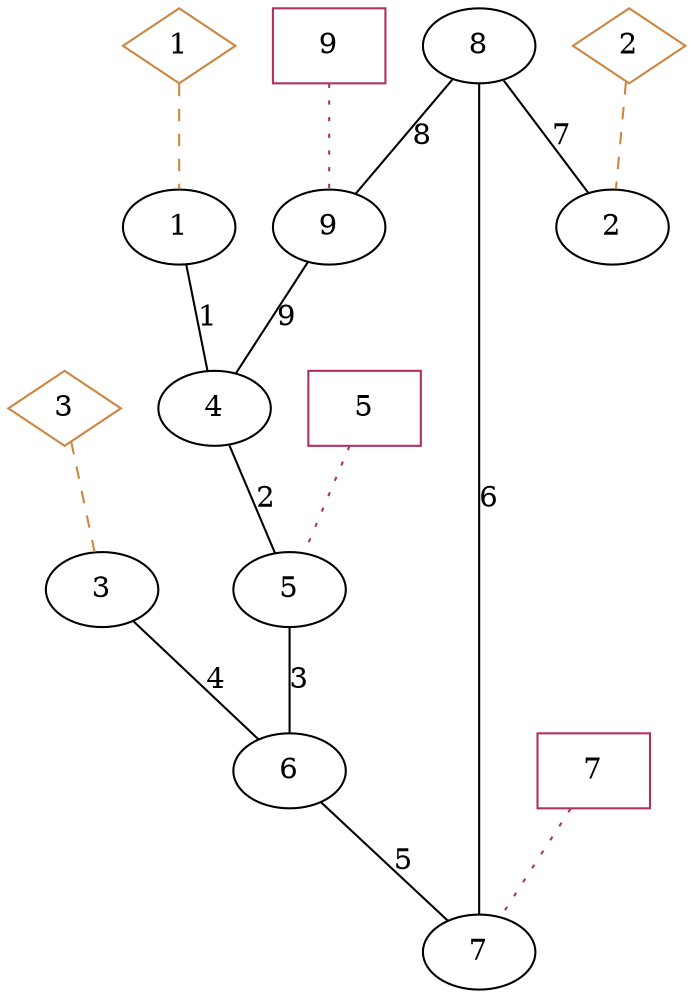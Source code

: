 graph {
  overlap=false
  bus1 [ label="8" ]
  bus2 [ label="4" ]
  bus3 [ label="1" ]
  bus4 [ label="5" ]
  bus5 [ label="2" ]
  bus6 [ label="6" ]
  bus7 [ label="7" ]
  bus8 [ label="9" ]
  bus9 [ label="3" ]
  bus1 -- bus5 [ label="7" ]
  bus1 -- bus8 [ label="8" ]
  bus2 -- bus4 [ label="2" ]
  bus3 -- bus2 [ label="1" ]
  bus4 -- bus6 [ label="3" ]
  bus6 -- bus7 [ label="5" ]
  bus7 -- bus1 [ label="6" ]
  bus8 -- bus2 [ label="9" ]
  bus9 -- bus6 [ label="4" ]
  load1 [ shape=box color=maroon label="5" ]
  load1 -- bus4 [ style=dotted color=maroon ]
  load2 [ shape=box color=maroon label="7" ]
  load2 -- bus7 [ style=dotted color=maroon ]
  load3 [ shape=box color=maroon label="9" ]
  load3 -- bus8 [ style=dotted color=maroon ]
  thermal1 [ shape=diamond color=peru label="1" ]
  thermal1 -- bus3 [ style=dashed color=peru ]
  thermal2 [ shape=diamond color=peru label="2" ]
  thermal2 -- bus5 [ style=dashed color=peru ]
  thermal3 [ shape=diamond color=peru label="3" ]
  thermal3 -- bus9 [ style=dashed color=peru ]
}
